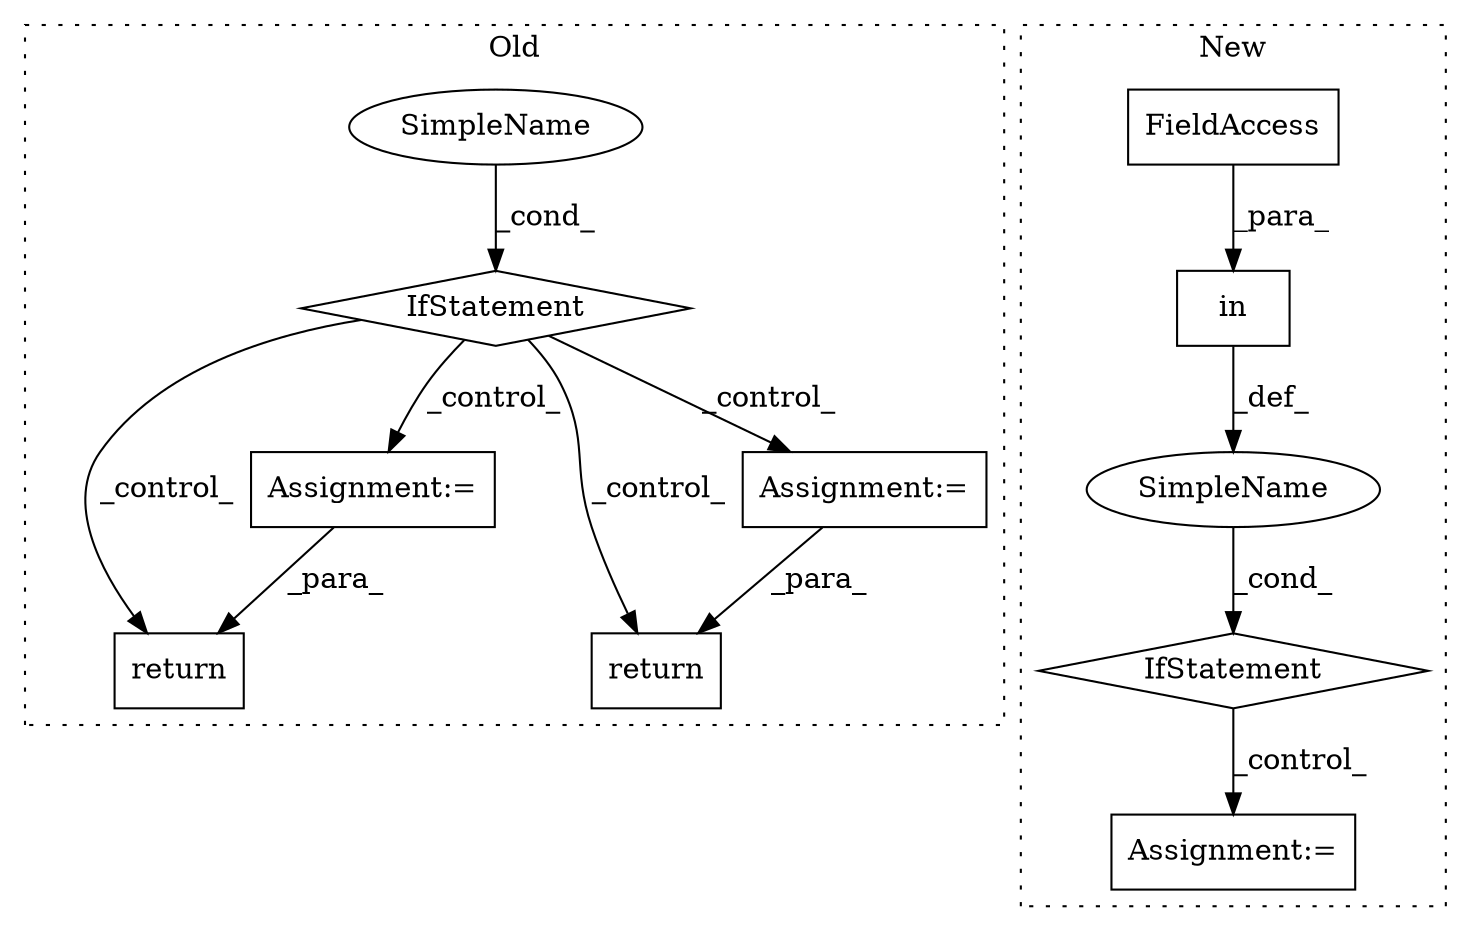 digraph G {
subgraph cluster0 {
1 [label="return" a="41" s="4523" l="7" shape="box"];
7 [label="IfStatement" a="25" s="4388,4412" l="8,2" shape="diamond"];
8 [label="SimpleName" a="42" s="" l="" shape="ellipse"];
9 [label="return" a="41" s="5000" l="7" shape="box"];
10 [label="Assignment:=" a="7" s="4939" l="1" shape="box"];
11 [label="Assignment:=" a="7" s="4465" l="1" shape="box"];
label = "Old";
style="dotted";
}
subgraph cluster1 {
2 [label="in" a="105" s="4308" l="20" shape="box"];
3 [label="IfStatement" a="25" s="4300,4328" l="8,2" shape="diamond"];
4 [label="Assignment:=" a="7" s="4339" l="1" shape="box"];
5 [label="SimpleName" a="42" s="" l="" shape="ellipse"];
6 [label="FieldAccess" a="22" s="4308" l="4" shape="box"];
label = "New";
style="dotted";
}
2 -> 5 [label="_def_"];
3 -> 4 [label="_control_"];
5 -> 3 [label="_cond_"];
6 -> 2 [label="_para_"];
7 -> 1 [label="_control_"];
7 -> 9 [label="_control_"];
7 -> 11 [label="_control_"];
7 -> 10 [label="_control_"];
8 -> 7 [label="_cond_"];
10 -> 9 [label="_para_"];
11 -> 1 [label="_para_"];
}